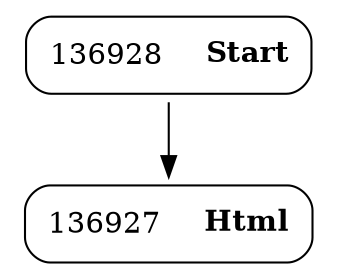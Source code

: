 digraph ast {
node [shape=none];
136928 [label=<<TABLE border='1' cellspacing='0' cellpadding='10' style='rounded' ><TR><TD border='0'>136928</TD><TD border='0'><B>Start</B></TD></TR></TABLE>>];
136928 -> 136927 [weight=2];
136927 [label=<<TABLE border='1' cellspacing='0' cellpadding='10' style='rounded' ><TR><TD border='0'>136927</TD><TD border='0'><B>Html</B></TD></TR></TABLE>>];
}
